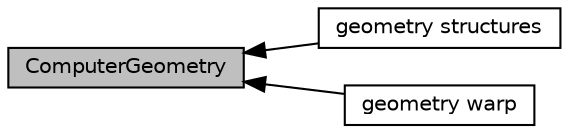 digraph "ComputerGeometry"
{
  edge [fontname="Helvetica",fontsize="10",labelfontname="Helvetica",labelfontsize="10"];
  node [fontname="Helvetica",fontsize="10",shape=box];
  rankdir=LR;
  Node1 [label="ComputerGeometry",height=0.2,width=0.4,color="black", fillcolor="grey75", style="filled", fontcolor="black",tooltip=" "];
  Node2 [label="geometry structures",height=0.2,width=0.4,color="black", fillcolor="white", style="filled",URL="$group__geometry__basic.html",tooltip=" "];
  Node3 [label="geometry warp",height=0.2,width=0.4,color="black", fillcolor="white", style="filled",URL="$group__geometrywarp.html",tooltip=" "];
  Node1->Node2 [shape=plaintext, dir="back", style="solid"];
  Node1->Node3 [shape=plaintext, dir="back", style="solid"];
}
